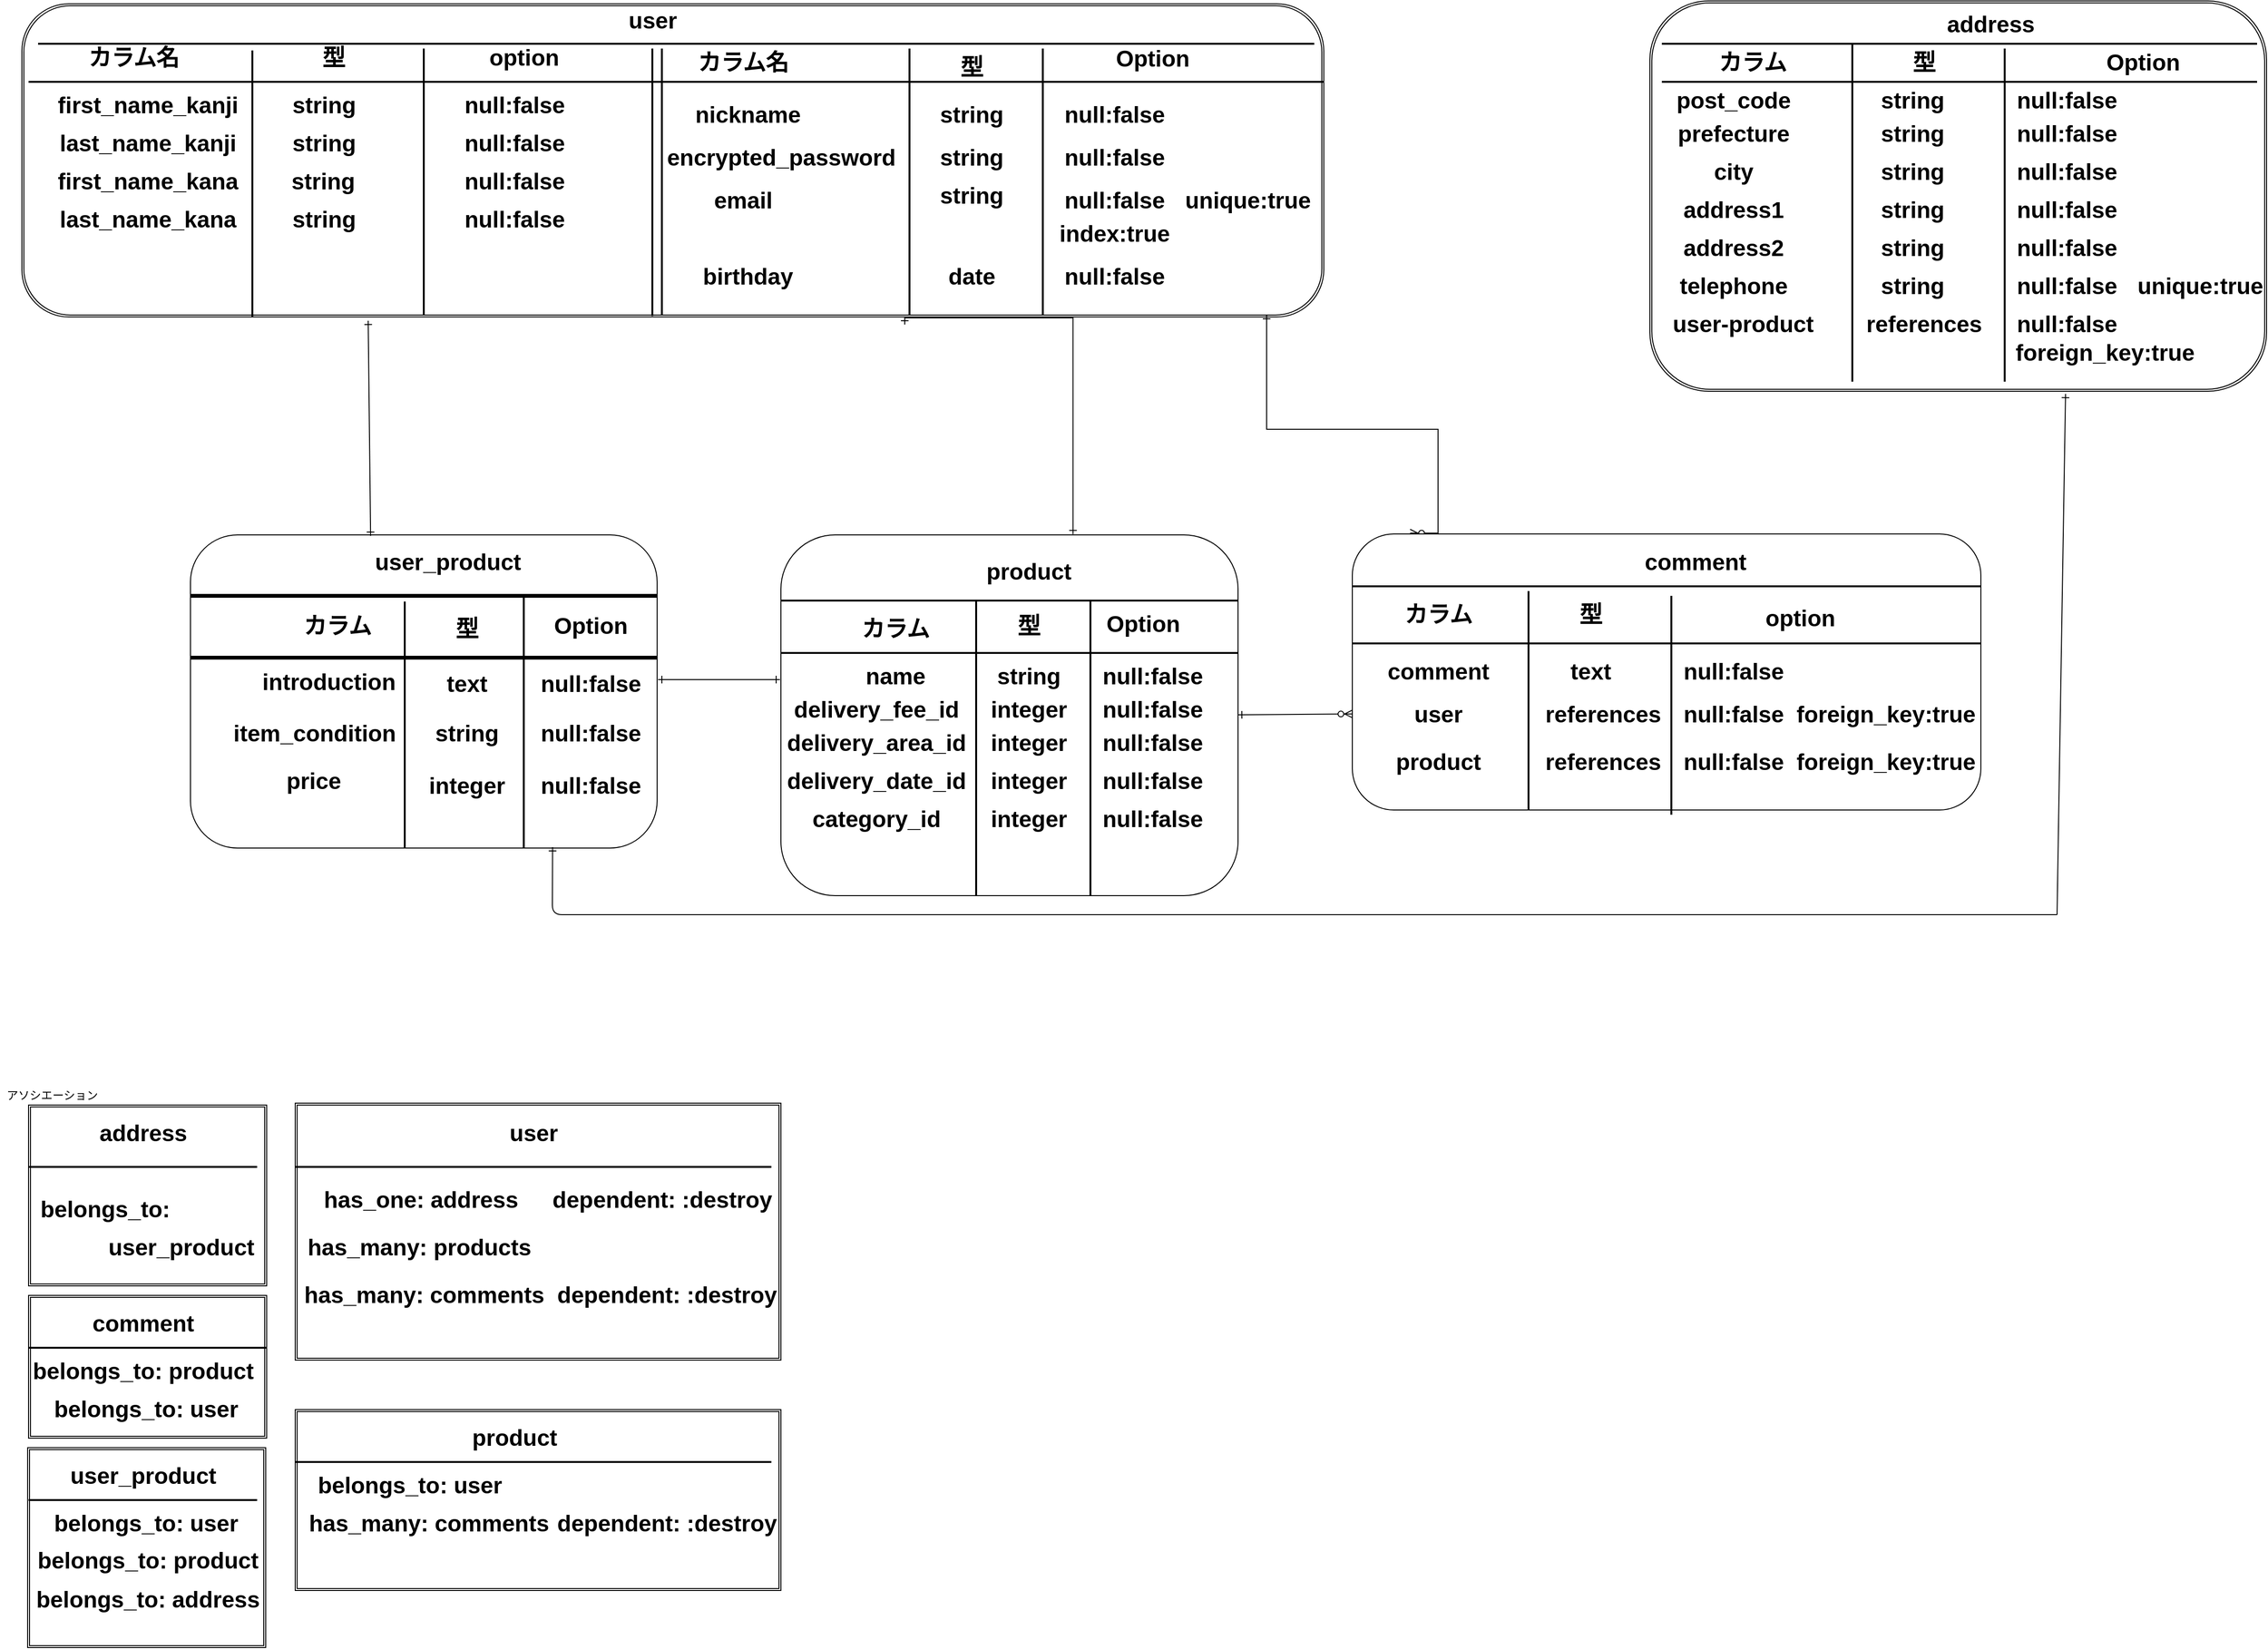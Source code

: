<mxfile version="13.10.0" type="embed">
    <diagram id="647U5bfidk_C5RI7VSOH" name="ページ1">
        <mxGraphModel dx="568" dy="560" grid="1" gridSize="10" guides="1" tooltips="1" connect="0" arrows="0" fold="1" page="1" pageScale="1" pageWidth="827" pageHeight="1169" math="0" shadow="0">
            <root>
                <mxCell id="0"/>
                <mxCell id="1" parent="0"/>
                <mxCell id="357" value="" style="shape=ext;double=1;rounded=0;whiteSpace=wrap;html=1;" parent="1" vertex="1">
                    <mxGeometry x="40" y="1400" width="250" height="150" as="geometry"/>
                </mxCell>
                <mxCell id="343" value="" style="rounded=1;whiteSpace=wrap;html=1;" parent="1" vertex="1">
                    <mxGeometry x="210" y="601" width="490" height="329" as="geometry"/>
                </mxCell>
                <mxCell id="7" style="edgeStyle=none;sketch=0;orthogonalLoop=1;jettySize=auto;html=1;exitX=0.5;exitY=0;exitDx=0;exitDy=0;exitPerimeter=0;" parent="1" edge="1">
                    <mxGeometry relative="1" as="geometry">
                        <mxPoint x="215" y="260" as="sourcePoint"/>
                        <mxPoint x="215" y="260" as="targetPoint"/>
                    </mxGeometry>
                </mxCell>
                <mxCell id="89" value="" style="shape=ext;double=1;rounded=1;whiteSpace=wrap;html=1;" parent="1" vertex="1">
                    <mxGeometry x="33" y="43" width="1367" height="329" as="geometry"/>
                </mxCell>
                <mxCell id="90" value="" style="line;strokeWidth=2;html=1;" parent="1" vertex="1">
                    <mxGeometry x="50" y="80" width="660" height="10" as="geometry"/>
                </mxCell>
                <mxCell id="92" value="first_name_kanji" style="text;strokeColor=none;fillColor=none;html=1;fontSize=24;fontStyle=1;verticalAlign=middle;align=center;" parent="1" vertex="1">
                    <mxGeometry x="60" y="130" width="210" height="40" as="geometry"/>
                </mxCell>
                <mxCell id="94" value="last_name_kanji" style="text;strokeColor=none;fillColor=none;html=1;fontSize=24;fontStyle=1;verticalAlign=middle;align=center;" parent="1" vertex="1">
                    <mxGeometry x="60" y="170" width="210" height="40" as="geometry"/>
                </mxCell>
                <mxCell id="95" value="first_name_kana" style="text;strokeColor=none;fillColor=none;html=1;fontSize=24;fontStyle=1;verticalAlign=middle;align=center;" parent="1" vertex="1">
                    <mxGeometry x="110" y="210" width="110" height="40" as="geometry"/>
                </mxCell>
                <mxCell id="96" value="last_name_kana" style="text;strokeColor=none;fillColor=none;html=1;fontSize=24;fontStyle=1;verticalAlign=middle;align=center;" parent="1" vertex="1">
                    <mxGeometry x="112.5" y="250" width="105" height="40" as="geometry"/>
                </mxCell>
                <mxCell id="97" value="birthday" style="text;strokeColor=none;fillColor=none;html=1;fontSize=24;fontStyle=1;verticalAlign=middle;align=center;" parent="1" vertex="1">
                    <mxGeometry x="745" y="310" width="100" height="40" as="geometry"/>
                </mxCell>
                <mxCell id="102" value="" style="line;strokeWidth=2;html=1;" parent="1" vertex="1">
                    <mxGeometry x="40" y="120" width="1360" height="10" as="geometry"/>
                </mxCell>
                <mxCell id="103" value="" style="line;strokeWidth=2;direction=south;html=1;" parent="1" vertex="1">
                    <mxGeometry x="270" y="92" width="10" height="280" as="geometry"/>
                </mxCell>
                <mxCell id="104" value="カラム名" style="text;strokeColor=none;fillColor=none;html=1;fontSize=24;fontStyle=1;verticalAlign=middle;align=center;" parent="1" vertex="1">
                    <mxGeometry x="100" y="80" width="100" height="40" as="geometry"/>
                </mxCell>
                <mxCell id="106" value="型" style="text;strokeColor=none;fillColor=none;html=1;fontSize=24;fontStyle=1;verticalAlign=middle;align=center;" parent="1" vertex="1">
                    <mxGeometry x="310" y="80" width="100" height="40" as="geometry"/>
                </mxCell>
                <mxCell id="107" value="string" style="text;strokeColor=none;fillColor=none;html=1;fontSize=24;fontStyle=1;verticalAlign=middle;align=center;" parent="1" vertex="1">
                    <mxGeometry x="300" y="130" width="100" height="40" as="geometry"/>
                </mxCell>
                <mxCell id="108" value="string" style="text;strokeColor=none;fillColor=none;html=1;fontSize=24;fontStyle=1;verticalAlign=middle;align=center;" parent="1" vertex="1">
                    <mxGeometry x="300" y="170" width="100" height="40" as="geometry"/>
                </mxCell>
                <mxCell id="109" value="string" style="text;strokeColor=none;fillColor=none;html=1;fontSize=24;fontStyle=1;verticalAlign=middle;align=center;" parent="1" vertex="1">
                    <mxGeometry x="299" y="210" width="100" height="40" as="geometry"/>
                </mxCell>
                <mxCell id="110" value="string" style="text;strokeColor=none;fillColor=none;html=1;fontSize=24;fontStyle=1;verticalAlign=middle;align=center;" parent="1" vertex="1">
                    <mxGeometry x="300" y="250" width="100" height="40" as="geometry"/>
                </mxCell>
                <mxCell id="111" value="date" style="text;strokeColor=none;fillColor=none;html=1;fontSize=24;fontStyle=1;verticalAlign=middle;align=center;" parent="1" vertex="1">
                    <mxGeometry x="980" y="310" width="100" height="40" as="geometry"/>
                </mxCell>
                <mxCell id="117" value="" style="line;strokeWidth=2;direction=south;html=1;" parent="1" vertex="1">
                    <mxGeometry x="450" y="90" width="10" height="280" as="geometry"/>
                </mxCell>
                <mxCell id="119" value="option" style="text;strokeColor=none;fillColor=none;html=1;fontSize=24;fontStyle=1;verticalAlign=middle;align=center;" parent="1" vertex="1">
                    <mxGeometry x="510" y="80" width="100" height="40" as="geometry"/>
                </mxCell>
                <mxCell id="122" value="null:false" style="text;strokeColor=none;fillColor=none;html=1;fontSize=24;fontStyle=1;verticalAlign=middle;align=center;" parent="1" vertex="1">
                    <mxGeometry x="500" y="130" width="100" height="40" as="geometry"/>
                </mxCell>
                <mxCell id="123" value="null:false" style="text;strokeColor=none;fillColor=none;html=1;fontSize=24;fontStyle=1;verticalAlign=middle;align=center;" parent="1" vertex="1">
                    <mxGeometry x="500" y="170" width="100" height="40" as="geometry"/>
                </mxCell>
                <mxCell id="124" value="null:false" style="text;strokeColor=none;fillColor=none;html=1;fontSize=24;fontStyle=1;verticalAlign=middle;align=center;" parent="1" vertex="1">
                    <mxGeometry x="500" y="210" width="100" height="40" as="geometry"/>
                </mxCell>
                <mxCell id="125" value="null:false" style="text;strokeColor=none;fillColor=none;html=1;fontSize=24;fontStyle=1;verticalAlign=middle;align=center;" parent="1" vertex="1">
                    <mxGeometry x="500" y="250" width="100" height="40" as="geometry"/>
                </mxCell>
                <mxCell id="126" value="null:false" style="text;strokeColor=none;fillColor=none;html=1;fontSize=24;fontStyle=1;verticalAlign=middle;align=center;" parent="1" vertex="1">
                    <mxGeometry x="1130" y="310" width="100" height="40" as="geometry"/>
                </mxCell>
                <mxCell id="256" style="edgeStyle=orthogonalEdgeStyle;rounded=0;orthogonalLoop=1;jettySize=auto;html=1;entryX=0.092;entryY=-0.003;entryDx=0;entryDy=0;entryPerimeter=0;startArrow=ERone;startFill=0;endArrow=ERzeroToMany;endFill=1;" parent="1" target="198" edge="1">
                    <mxGeometry relative="1" as="geometry">
                        <mxPoint x="1340" y="370" as="sourcePoint"/>
                        <mxPoint x="1340" y="583.87" as="targetPoint"/>
                        <Array as="points">
                            <mxPoint x="1340" y="490"/>
                            <mxPoint x="1520" y="490"/>
                        </Array>
                    </mxGeometry>
                </mxCell>
                <mxCell id="137" value="" style="line;strokeWidth=2;html=1;" parent="1" vertex="1">
                    <mxGeometry x="710" y="80" width="680" height="10" as="geometry"/>
                </mxCell>
                <mxCell id="138" value="nickname" style="text;strokeColor=none;fillColor=none;html=1;fontSize=24;fontStyle=1;verticalAlign=middle;align=center;" parent="1" vertex="1">
                    <mxGeometry x="745" y="140" width="100" height="40" as="geometry"/>
                </mxCell>
                <mxCell id="140" value="email" style="text;strokeColor=none;fillColor=none;html=1;fontSize=24;fontStyle=1;verticalAlign=middle;align=center;" parent="1" vertex="1">
                    <mxGeometry x="740" y="230" width="100" height="40" as="geometry"/>
                </mxCell>
                <mxCell id="255" style="edgeStyle=orthogonalEdgeStyle;rounded=0;orthogonalLoop=1;jettySize=auto;html=1;entryX=0.639;entryY=-0.002;entryDx=0;entryDy=0;entryPerimeter=0;startArrow=ERone;startFill=0;endArrow=ERone;endFill=0;" parent="1" target="196" edge="1">
                    <mxGeometry relative="1" as="geometry">
                        <mxPoint x="960" y="380" as="sourcePoint"/>
                        <Array as="points">
                            <mxPoint x="960" y="373"/>
                        </Array>
                    </mxGeometry>
                </mxCell>
                <mxCell id="141" value="" style="line;strokeWidth=2;direction=south;html=1;" parent="1" vertex="1">
                    <mxGeometry x="960" y="90" width="10" height="280" as="geometry"/>
                </mxCell>
                <mxCell id="144" value="string" style="text;strokeColor=none;fillColor=none;html=1;fontSize=24;fontStyle=1;verticalAlign=middle;align=center;" parent="1" vertex="1">
                    <mxGeometry x="980" y="140" width="100" height="40" as="geometry"/>
                </mxCell>
                <mxCell id="145" value="string" style="text;strokeColor=none;fillColor=none;html=1;fontSize=24;fontStyle=1;verticalAlign=middle;align=center;" parent="1" vertex="1">
                    <mxGeometry x="980" y="185" width="100" height="40" as="geometry"/>
                </mxCell>
                <mxCell id="146" value="string" style="text;strokeColor=none;fillColor=none;html=1;fontSize=24;fontStyle=1;verticalAlign=middle;align=center;rotation=0;" parent="1" vertex="1">
                    <mxGeometry x="980" y="225" width="100" height="40" as="geometry"/>
                </mxCell>
                <mxCell id="147" value="" style="line;strokeWidth=2;direction=south;html=1;" parent="1" vertex="1">
                    <mxGeometry x="1100" y="90" width="10" height="280" as="geometry"/>
                </mxCell>
                <mxCell id="149" value="null:false" style="text;strokeColor=none;fillColor=none;html=1;fontSize=24;fontStyle=1;verticalAlign=middle;align=center;" parent="1" vertex="1">
                    <mxGeometry x="1130" y="140" width="100" height="40" as="geometry"/>
                </mxCell>
                <mxCell id="151" value="null:false" style="text;strokeColor=none;fillColor=none;html=1;fontSize=24;fontStyle=1;verticalAlign=middle;align=center;" parent="1" vertex="1">
                    <mxGeometry x="1130" y="230" width="100" height="40" as="geometry"/>
                </mxCell>
                <mxCell id="152" value="unique:true" style="text;strokeColor=none;fillColor=none;html=1;fontSize=24;fontStyle=1;verticalAlign=middle;align=center;" parent="1" vertex="1">
                    <mxGeometry x="1270" y="230" width="100" height="40" as="geometry"/>
                </mxCell>
                <mxCell id="153" value="" style="shape=ext;double=1;rounded=1;whiteSpace=wrap;html=1;" parent="1" vertex="1">
                    <mxGeometry x="1742.5" y="40" width="647.5" height="410" as="geometry"/>
                </mxCell>
                <mxCell id="154" value="" style="line;strokeWidth=2;html=1;" parent="1" vertex="1">
                    <mxGeometry x="1755" y="80" width="625" height="10" as="geometry"/>
                </mxCell>
                <mxCell id="155" value="address" style="text;strokeColor=none;fillColor=none;html=1;fontSize=24;fontStyle=1;verticalAlign=middle;align=center;" parent="1" vertex="1">
                    <mxGeometry x="2050" y="45" width="100" height="40" as="geometry"/>
                </mxCell>
                <mxCell id="157" value="" style="line;strokeWidth=2;html=1;" parent="1" vertex="1">
                    <mxGeometry x="1755" y="120" width="625" height="10" as="geometry"/>
                </mxCell>
                <mxCell id="159" value="prefecture" style="text;strokeColor=none;fillColor=none;html=1;fontSize=24;fontStyle=1;verticalAlign=middle;align=center;" parent="1" vertex="1">
                    <mxGeometry x="1780" y="160" width="100" height="40" as="geometry"/>
                </mxCell>
                <mxCell id="160" value="city" style="text;strokeColor=none;fillColor=none;html=1;fontSize=24;fontStyle=1;verticalAlign=middle;align=center;" parent="1" vertex="1">
                    <mxGeometry x="1780" y="200" width="100" height="40" as="geometry"/>
                </mxCell>
                <mxCell id="161" value="address1" style="text;strokeColor=none;fillColor=none;html=1;fontSize=24;fontStyle=1;verticalAlign=middle;align=center;" parent="1" vertex="1">
                    <mxGeometry x="1780" y="240" width="100" height="40" as="geometry"/>
                </mxCell>
                <mxCell id="162" value="address2" style="text;strokeColor=none;fillColor=none;html=1;fontSize=24;fontStyle=1;verticalAlign=middle;align=center;" parent="1" vertex="1">
                    <mxGeometry x="1780" y="280" width="100" height="40" as="geometry"/>
                </mxCell>
                <mxCell id="163" value="telephone" style="text;strokeColor=none;fillColor=none;html=1;fontSize=24;fontStyle=1;verticalAlign=middle;align=center;" parent="1" vertex="1">
                    <mxGeometry x="1780" y="320" width="100" height="40" as="geometry"/>
                </mxCell>
                <mxCell id="164" value="カラム" style="text;strokeColor=none;fillColor=none;html=1;fontSize=24;fontStyle=1;verticalAlign=middle;align=center;" parent="1" vertex="1">
                    <mxGeometry x="1800" y="85" width="100" height="40" as="geometry"/>
                </mxCell>
                <mxCell id="165" value="" style="line;strokeWidth=2;direction=south;html=1;" parent="1" vertex="1">
                    <mxGeometry x="1950" y="85" width="10" height="355" as="geometry"/>
                </mxCell>
                <mxCell id="166" value="型" style="text;strokeColor=none;fillColor=none;html=1;fontSize=24;fontStyle=1;verticalAlign=middle;align=center;" parent="1" vertex="1">
                    <mxGeometry x="1980" y="85" width="100" height="40" as="geometry"/>
                </mxCell>
                <mxCell id="169" value="string" style="text;strokeColor=none;fillColor=none;html=1;fontSize=24;fontStyle=1;verticalAlign=middle;align=center;" parent="1" vertex="1">
                    <mxGeometry x="1968" y="240" width="100" height="40" as="geometry"/>
                </mxCell>
                <mxCell id="170" value="string" style="text;strokeColor=none;fillColor=none;html=1;fontSize=24;fontStyle=1;verticalAlign=middle;align=center;" parent="1" vertex="1">
                    <mxGeometry x="1968" y="160" width="100" height="40" as="geometry"/>
                </mxCell>
                <mxCell id="171" value="string" style="text;strokeColor=none;fillColor=none;html=1;fontSize=24;fontStyle=1;verticalAlign=middle;align=center;" parent="1" vertex="1">
                    <mxGeometry x="1968" y="200" width="100" height="40" as="geometry"/>
                </mxCell>
                <mxCell id="172" value="string" style="text;strokeColor=none;fillColor=none;html=1;fontSize=24;fontStyle=1;verticalAlign=middle;align=center;" parent="1" vertex="1">
                    <mxGeometry x="1968" y="280" width="100" height="40" as="geometry"/>
                </mxCell>
                <mxCell id="174" value="" style="line;strokeWidth=2;direction=south;html=1;" parent="1" vertex="1">
                    <mxGeometry x="2110" y="90" width="10" height="350" as="geometry"/>
                </mxCell>
                <mxCell id="175" value="user-product" style="text;strokeColor=none;fillColor=none;html=1;fontSize=24;fontStyle=1;verticalAlign=middle;align=center;" parent="1" vertex="1">
                    <mxGeometry x="1790" y="360" width="100" height="40" as="geometry"/>
                </mxCell>
                <mxCell id="176" value="references" style="text;strokeColor=none;fillColor=none;html=1;fontSize=24;fontStyle=1;verticalAlign=middle;align=center;" parent="1" vertex="1">
                    <mxGeometry x="1980" y="360" width="100" height="40" as="geometry"/>
                </mxCell>
                <mxCell id="178" value="Option" style="text;strokeColor=none;fillColor=none;html=1;fontSize=24;fontStyle=1;verticalAlign=middle;align=center;" parent="1" vertex="1">
                    <mxGeometry x="2210" y="85" width="100" height="40" as="geometry"/>
                </mxCell>
                <mxCell id="179" value="null:false" style="text;strokeColor=none;fillColor=none;html=1;fontSize=24;fontStyle=1;verticalAlign=middle;align=center;" parent="1" vertex="1">
                    <mxGeometry x="2130" y="125" width="100" height="40" as="geometry"/>
                </mxCell>
                <mxCell id="180" value="null:false" style="text;strokeColor=none;fillColor=none;html=1;fontSize=24;fontStyle=1;verticalAlign=middle;align=center;" parent="1" vertex="1">
                    <mxGeometry x="2130" y="160" width="100" height="40" as="geometry"/>
                </mxCell>
                <mxCell id="181" value="null:false" style="text;strokeColor=none;fillColor=none;html=1;fontSize=24;fontStyle=1;verticalAlign=middle;align=center;" parent="1" vertex="1">
                    <mxGeometry x="2130" y="200" width="100" height="40" as="geometry"/>
                </mxCell>
                <mxCell id="184" value="null:false" style="text;strokeColor=none;fillColor=none;html=1;fontSize=24;fontStyle=1;verticalAlign=middle;align=center;" parent="1" vertex="1">
                    <mxGeometry x="2130" y="360" width="100" height="40" as="geometry"/>
                </mxCell>
                <mxCell id="185" value="unique:true" style="text;strokeColor=none;fillColor=none;html=1;fontSize=24;fontStyle=1;verticalAlign=middle;align=center;" parent="1" vertex="1">
                    <mxGeometry x="2270" y="320" width="100" height="40" as="geometry"/>
                </mxCell>
                <mxCell id="196" value="" style="rounded=1;whiteSpace=wrap;html=1;" parent="1" vertex="1">
                    <mxGeometry x="830" y="601" width="480" height="379" as="geometry"/>
                </mxCell>
                <mxCell id="198" value="" style="rounded=1;whiteSpace=wrap;html=1;" parent="1" vertex="1">
                    <mxGeometry x="1430" y="600" width="660" height="290" as="geometry"/>
                </mxCell>
                <mxCell id="199" value="" style="line;strokeWidth=2;html=1;" parent="1" vertex="1">
                    <mxGeometry x="1430" y="650" width="660" height="10" as="geometry"/>
                </mxCell>
                <mxCell id="200" value="comment" style="text;strokeColor=none;fillColor=none;html=1;fontSize=24;fontStyle=1;verticalAlign=middle;align=center;" parent="1" vertex="1">
                    <mxGeometry x="1740" y="610" width="100" height="40" as="geometry"/>
                </mxCell>
                <mxCell id="201" value="" style="line;strokeWidth=2;html=1;" parent="1" vertex="1">
                    <mxGeometry x="1430" y="710" width="660" height="10" as="geometry"/>
                </mxCell>
                <mxCell id="202" value="カラム" style="text;strokeColor=none;fillColor=none;html=1;fontSize=24;fontStyle=1;verticalAlign=middle;align=center;" parent="1" vertex="1">
                    <mxGeometry x="1470" y="665" width="100" height="40" as="geometry"/>
                </mxCell>
                <mxCell id="203" value="comment" style="text;strokeColor=none;fillColor=none;html=1;fontSize=24;fontStyle=1;verticalAlign=middle;align=center;" parent="1" vertex="1">
                    <mxGeometry x="1470" y="725" width="100" height="40" as="geometry"/>
                </mxCell>
                <mxCell id="204" value="user" style="text;strokeColor=none;fillColor=none;html=1;fontSize=24;fontStyle=1;verticalAlign=middle;align=center;" parent="1" vertex="1">
                    <mxGeometry x="1470" y="770" width="100" height="40" as="geometry"/>
                </mxCell>
                <mxCell id="205" value="product" style="text;strokeColor=none;fillColor=none;html=1;fontSize=24;fontStyle=1;verticalAlign=middle;align=center;" parent="1" vertex="1">
                    <mxGeometry x="1470" y="820" width="100" height="40" as="geometry"/>
                </mxCell>
                <mxCell id="206" value="" style="line;strokeWidth=2;direction=south;html=1;" parent="1" vertex="1">
                    <mxGeometry x="1610" y="660" width="10" height="230" as="geometry"/>
                </mxCell>
                <mxCell id="207" value="型" style="text;strokeColor=none;fillColor=none;html=1;fontSize=24;fontStyle=1;verticalAlign=middle;align=center;" parent="1" vertex="1">
                    <mxGeometry x="1630" y="665" width="100" height="40" as="geometry"/>
                </mxCell>
                <mxCell id="208" value="text" style="text;strokeColor=none;fillColor=none;html=1;fontSize=24;fontStyle=1;verticalAlign=middle;align=center;" parent="1" vertex="1">
                    <mxGeometry x="1630" y="725" width="100" height="40" as="geometry"/>
                </mxCell>
                <mxCell id="209" value="references" style="text;strokeColor=none;fillColor=none;html=1;fontSize=24;fontStyle=1;verticalAlign=middle;align=center;" parent="1" vertex="1">
                    <mxGeometry x="1642.5" y="770" width="100" height="40" as="geometry"/>
                </mxCell>
                <mxCell id="210" value="references" style="text;strokeColor=none;fillColor=none;html=1;fontSize=24;fontStyle=1;verticalAlign=middle;align=center;" parent="1" vertex="1">
                    <mxGeometry x="1642.5" y="820" width="100" height="40" as="geometry"/>
                </mxCell>
                <mxCell id="211" value="" style="line;strokeWidth=2;direction=south;html=1;" parent="1" vertex="1">
                    <mxGeometry x="1760" y="665" width="10" height="230" as="geometry"/>
                </mxCell>
                <mxCell id="212" value="option" style="text;strokeColor=none;fillColor=none;html=1;fontSize=24;fontStyle=1;verticalAlign=middle;align=center;" parent="1" vertex="1">
                    <mxGeometry x="1850" y="669" width="100" height="40" as="geometry"/>
                </mxCell>
                <mxCell id="213" value="null:false" style="text;strokeColor=none;fillColor=none;html=1;fontSize=24;fontStyle=1;verticalAlign=middle;align=center;" parent="1" vertex="1">
                    <mxGeometry x="1780" y="725" width="100" height="40" as="geometry"/>
                </mxCell>
                <mxCell id="214" value="" style="line;strokeWidth=2;html=1;" parent="1" vertex="1">
                    <mxGeometry x="830" y="665" width="480" height="10" as="geometry"/>
                </mxCell>
                <mxCell id="215" value="product" style="text;strokeColor=none;fillColor=none;html=1;fontSize=24;fontStyle=1;verticalAlign=middle;align=center;" parent="1" vertex="1">
                    <mxGeometry x="1040" y="620" width="100" height="40" as="geometry"/>
                </mxCell>
                <mxCell id="216" value="Option" style="text;strokeColor=none;fillColor=none;html=1;fontSize=24;fontStyle=1;verticalAlign=middle;align=center;" parent="1" vertex="1">
                    <mxGeometry x="1160" y="677" width="100" height="35" as="geometry"/>
                </mxCell>
                <mxCell id="217" value="" style="line;strokeWidth=2;html=1;" parent="1" vertex="1">
                    <mxGeometry x="830" y="720" width="480" height="10" as="geometry"/>
                </mxCell>
                <mxCell id="218" value="name" style="text;strokeColor=none;fillColor=none;html=1;fontSize=24;fontStyle=1;verticalAlign=middle;align=center;" parent="1" vertex="1">
                    <mxGeometry x="900" y="730" width="100" height="40" as="geometry"/>
                </mxCell>
                <mxCell id="219" value="introduction" style="text;strokeColor=none;fillColor=none;html=1;fontSize=24;fontStyle=1;verticalAlign=middle;align=center;" parent="1" vertex="1">
                    <mxGeometry x="305" y="735.5" width="100" height="40" as="geometry"/>
                </mxCell>
                <mxCell id="221" value="item_condition" style="text;strokeColor=none;fillColor=none;html=1;fontSize=24;fontStyle=1;verticalAlign=middle;align=center;" parent="1" vertex="1">
                    <mxGeometry x="290" y="790" width="100" height="40" as="geometry"/>
                </mxCell>
                <mxCell id="222" value="category_id" style="text;strokeColor=none;fillColor=none;html=1;fontSize=24;fontStyle=1;verticalAlign=middle;align=center;" parent="1" vertex="1">
                    <mxGeometry x="880" y="880" width="100" height="40" as="geometry"/>
                </mxCell>
                <mxCell id="223" value="delivery_fee_id" style="text;strokeColor=none;fillColor=none;html=1;fontSize=24;fontStyle=1;verticalAlign=middle;align=center;" parent="1" vertex="1">
                    <mxGeometry x="880" y="765" width="100" height="40" as="geometry"/>
                </mxCell>
                <mxCell id="224" value="カラム" style="text;strokeColor=none;fillColor=none;html=1;fontSize=24;fontStyle=1;verticalAlign=middle;align=center;" parent="1" vertex="1">
                    <mxGeometry x="900" y="682" width="100" height="35" as="geometry"/>
                </mxCell>
                <mxCell id="225" value="delivery_area_id" style="text;strokeColor=none;fillColor=none;html=1;fontSize=24;fontStyle=1;verticalAlign=middle;align=center;" parent="1" vertex="1">
                    <mxGeometry x="880" y="800" width="100" height="40" as="geometry"/>
                </mxCell>
                <mxCell id="226" value="price" style="text;strokeColor=none;fillColor=none;html=1;fontSize=24;fontStyle=1;verticalAlign=middle;align=center;" parent="1" vertex="1">
                    <mxGeometry x="289" y="840" width="100" height="40" as="geometry"/>
                </mxCell>
                <mxCell id="229" value="" style="line;strokeWidth=2;direction=south;html=1;" parent="1" vertex="1">
                    <mxGeometry x="1030" y="671" width="10" height="309" as="geometry"/>
                </mxCell>
                <mxCell id="230" value="" style="line;strokeWidth=2;direction=south;html=1;" parent="1" vertex="1">
                    <mxGeometry x="1150" y="671" width="10" height="309" as="geometry"/>
                </mxCell>
                <mxCell id="231" value="型" style="text;strokeColor=none;fillColor=none;html=1;fontSize=24;fontStyle=1;verticalAlign=middle;align=center;" parent="1" vertex="1">
                    <mxGeometry x="1040" y="677" width="100" height="40" as="geometry"/>
                </mxCell>
                <mxCell id="232" value="string" style="text;strokeColor=none;fillColor=none;html=1;fontSize=24;fontStyle=1;verticalAlign=middle;align=center;" parent="1" vertex="1">
                    <mxGeometry x="1040" y="730" width="100" height="40" as="geometry"/>
                </mxCell>
                <mxCell id="233" value="text" style="text;strokeColor=none;fillColor=none;html=1;fontSize=24;fontStyle=1;verticalAlign=middle;align=center;" parent="1" vertex="1">
                    <mxGeometry x="450" y="738" width="100" height="40" as="geometry"/>
                </mxCell>
                <mxCell id="235" value="string" style="text;strokeColor=none;fillColor=none;html=1;fontSize=24;fontStyle=1;verticalAlign=middle;align=center;" parent="1" vertex="1">
                    <mxGeometry x="450" y="790" width="100" height="40" as="geometry"/>
                </mxCell>
                <mxCell id="241" value="integer" style="text;strokeColor=none;fillColor=none;html=1;fontSize=24;fontStyle=1;verticalAlign=middle;align=center;" parent="1" vertex="1">
                    <mxGeometry x="450" y="845" width="100" height="40" as="geometry"/>
                </mxCell>
                <mxCell id="243" value="null:false" style="text;strokeColor=none;fillColor=none;html=1;fontSize=24;fontStyle=1;verticalAlign=middle;align=center;" parent="1" vertex="1">
                    <mxGeometry x="1170" y="730" width="100" height="40" as="geometry"/>
                </mxCell>
                <mxCell id="244" value="null:false" style="text;strokeColor=none;fillColor=none;html=1;fontSize=24;fontStyle=1;verticalAlign=middle;align=center;" parent="1" vertex="1">
                    <mxGeometry x="1170" y="765" width="100" height="40" as="geometry"/>
                </mxCell>
                <mxCell id="245" value="null:false" style="text;strokeColor=none;fillColor=none;html=1;fontSize=24;fontStyle=1;verticalAlign=middle;align=center;" parent="1" vertex="1">
                    <mxGeometry x="580" y="850" width="100" height="30" as="geometry"/>
                </mxCell>
                <mxCell id="246" value="null:false" style="text;strokeColor=none;fillColor=none;html=1;fontSize=24;fontStyle=1;verticalAlign=middle;align=center;" parent="1" vertex="1">
                    <mxGeometry x="1170" y="800" width="100" height="40" as="geometry"/>
                </mxCell>
                <mxCell id="248" value="null:false" style="text;strokeColor=none;fillColor=none;html=1;fontSize=24;fontStyle=1;verticalAlign=middle;align=center;" parent="1" vertex="1">
                    <mxGeometry x="580" y="790" width="100" height="40" as="geometry"/>
                </mxCell>
                <mxCell id="249" value="null:false" style="text;strokeColor=none;fillColor=none;html=1;fontSize=24;fontStyle=1;verticalAlign=middle;align=center;" parent="1" vertex="1">
                    <mxGeometry x="1170" y="880" width="100" height="40" as="geometry"/>
                </mxCell>
                <mxCell id="252" value="null:false" style="text;strokeColor=none;fillColor=none;html=1;fontSize=24;fontStyle=1;verticalAlign=middle;align=center;" parent="1" vertex="1">
                    <mxGeometry x="580" y="738" width="100" height="40" as="geometry"/>
                </mxCell>
                <mxCell id="258" value="null:false" style="text;strokeColor=none;fillColor=none;html=1;fontSize=24;fontStyle=1;verticalAlign=middle;align=center;" parent="1" vertex="1">
                    <mxGeometry x="1780" y="770" width="100" height="40" as="geometry"/>
                </mxCell>
                <mxCell id="259" value="null:false" style="text;strokeColor=none;fillColor=none;html=1;fontSize=24;fontStyle=1;verticalAlign=middle;align=center;" parent="1" vertex="1">
                    <mxGeometry x="1780" y="820" width="100" height="40" as="geometry"/>
                </mxCell>
                <mxCell id="260" value="foreign_key:true" style="text;strokeColor=none;fillColor=none;html=1;fontSize=24;fontStyle=1;verticalAlign=middle;align=center;" parent="1" vertex="1">
                    <mxGeometry x="1940" y="770" width="100" height="40" as="geometry"/>
                </mxCell>
                <mxCell id="261" value="foreign_key:true" style="text;strokeColor=none;fillColor=none;html=1;fontSize=24;fontStyle=1;verticalAlign=middle;align=center;" parent="1" vertex="1">
                    <mxGeometry x="1940" y="820" width="100" height="40" as="geometry"/>
                </mxCell>
                <mxCell id="262" value="index:true" style="text;strokeColor=none;fillColor=none;html=1;fontSize=24;fontStyle=1;verticalAlign=middle;align=center;" parent="1" vertex="1">
                    <mxGeometry x="1130" y="265" width="100" height="40" as="geometry"/>
                </mxCell>
                <mxCell id="265" value="foreign_key:true" style="text;strokeColor=none;fillColor=none;html=1;fontSize=24;fontStyle=1;verticalAlign=middle;align=center;" parent="1" vertex="1">
                    <mxGeometry x="2170" y="390" width="100" height="40" as="geometry"/>
                </mxCell>
                <mxCell id="266" value="post_code" style="text;strokeColor=none;fillColor=none;html=1;fontSize=24;fontStyle=1;verticalAlign=middle;align=center;" parent="1" vertex="1">
                    <mxGeometry x="1780" y="125" width="100" height="40" as="geometry"/>
                </mxCell>
                <mxCell id="270" value="アソシエーション" style="text;html=1;strokeColor=none;fillColor=none;align=center;verticalAlign=middle;whiteSpace=wrap;rounded=0;" parent="1" vertex="1">
                    <mxGeometry x="10" y="1180" width="110" height="20" as="geometry"/>
                </mxCell>
                <mxCell id="296" value="" style="shape=ext;double=1;rounded=0;whiteSpace=wrap;html=1;" parent="1" vertex="1">
                    <mxGeometry x="40" y="1200" width="250" height="190" as="geometry"/>
                </mxCell>
                <mxCell id="297" value="address" style="text;strokeColor=none;fillColor=none;html=1;fontSize=24;fontStyle=1;verticalAlign=middle;align=center;" parent="1" vertex="1">
                    <mxGeometry x="110" y="1210" width="100" height="40" as="geometry"/>
                </mxCell>
                <mxCell id="298" value="" style="line;strokeWidth=2;html=1;" parent="1" vertex="1">
                    <mxGeometry x="40" y="1260" width="240" height="10" as="geometry"/>
                </mxCell>
                <mxCell id="300" value="" style="shape=ext;double=1;rounded=0;whiteSpace=wrap;html=1;" parent="1" vertex="1">
                    <mxGeometry x="39" y="1560" width="250" height="210" as="geometry"/>
                </mxCell>
                <mxCell id="301" value="comment" style="text;strokeColor=none;fillColor=none;html=1;fontSize=24;fontStyle=1;verticalAlign=middle;align=center;" parent="1" vertex="1">
                    <mxGeometry x="110" y="1410" width="100" height="40" as="geometry"/>
                </mxCell>
                <mxCell id="302" value="" style="line;strokeWidth=2;html=1;" parent="1" vertex="1">
                    <mxGeometry x="40" y="1450" width="250" height="10" as="geometry"/>
                </mxCell>
                <mxCell id="303" value="belongs_to: user" style="text;strokeColor=none;fillColor=none;html=1;fontSize=24;fontStyle=1;verticalAlign=middle;align=center;" parent="1" vertex="1">
                    <mxGeometry x="112.5" y="1500" width="100" height="40" as="geometry"/>
                </mxCell>
                <mxCell id="304" value="belongs_to: product" style="text;strokeColor=none;fillColor=none;html=1;fontSize=24;fontStyle=1;verticalAlign=middle;align=center;" parent="1" vertex="1">
                    <mxGeometry x="110" y="1460" width="100" height="40" as="geometry"/>
                </mxCell>
                <mxCell id="305" value="" style="shape=ext;double=1;rounded=0;whiteSpace=wrap;html=1;" parent="1" vertex="1">
                    <mxGeometry x="320" y="1198" width="510" height="270" as="geometry"/>
                </mxCell>
                <mxCell id="306" value="user" style="text;strokeColor=none;fillColor=none;html=1;fontSize=24;fontStyle=1;verticalAlign=middle;align=center;" parent="1" vertex="1">
                    <mxGeometry x="520" y="1210" width="100" height="40" as="geometry"/>
                </mxCell>
                <mxCell id="307" value="" style="line;strokeWidth=2;html=1;" parent="1" vertex="1">
                    <mxGeometry x="320" y="1260" width="500" height="10" as="geometry"/>
                </mxCell>
                <mxCell id="310" value="has_one: address&amp;nbsp;" style="text;strokeColor=none;fillColor=none;html=1;fontSize=24;fontStyle=1;verticalAlign=middle;align=center;" parent="1" vertex="1">
                    <mxGeometry x="405" y="1280" width="100" height="40" as="geometry"/>
                </mxCell>
                <mxCell id="319" value="has_many: products" style="text;strokeColor=none;fillColor=none;html=1;fontSize=24;fontStyle=1;verticalAlign=middle;align=center;" parent="1" vertex="1">
                    <mxGeometry x="400" y="1330" width="100" height="40" as="geometry"/>
                </mxCell>
                <mxCell id="320" value="has_many: comments" style="text;strokeColor=none;fillColor=none;html=1;fontSize=24;fontStyle=1;verticalAlign=middle;align=center;" parent="1" vertex="1">
                    <mxGeometry x="405" y="1380" width="100" height="40" as="geometry"/>
                </mxCell>
                <mxCell id="321" value="" style="shape=ext;double=1;rounded=0;whiteSpace=wrap;html=1;" parent="1" vertex="1">
                    <mxGeometry x="320" y="1520" width="510" height="190" as="geometry"/>
                </mxCell>
                <mxCell id="323" value="dependent: :destroy" style="text;strokeColor=none;fillColor=none;html=1;fontSize=24;fontStyle=1;verticalAlign=middle;align=center;" parent="1" vertex="1">
                    <mxGeometry x="655" y="1280" width="100" height="40" as="geometry"/>
                </mxCell>
                <mxCell id="324" value="dependent: :destroy" style="text;strokeColor=none;fillColor=none;html=1;fontSize=24;fontStyle=1;verticalAlign=middle;align=center;" parent="1" vertex="1">
                    <mxGeometry x="660" y="1380" width="100" height="40" as="geometry"/>
                </mxCell>
                <mxCell id="325" value="product" style="text;strokeColor=none;fillColor=none;html=1;fontSize=24;fontStyle=1;verticalAlign=middle;align=center;" parent="1" vertex="1">
                    <mxGeometry x="500" y="1530" width="100" height="40" as="geometry"/>
                </mxCell>
                <mxCell id="326" value="" style="line;strokeWidth=2;html=1;" parent="1" vertex="1">
                    <mxGeometry x="320" y="1570" width="500" height="10" as="geometry"/>
                </mxCell>
                <mxCell id="327" value="belongs_to: user" style="text;strokeColor=none;fillColor=none;html=1;fontSize=24;fontStyle=1;verticalAlign=middle;align=center;" parent="1" vertex="1">
                    <mxGeometry x="390" y="1580" width="100" height="40" as="geometry"/>
                </mxCell>
                <mxCell id="328" value="has_many: comments" style="text;strokeColor=none;fillColor=none;html=1;fontSize=24;fontStyle=1;verticalAlign=middle;align=center;" parent="1" vertex="1">
                    <mxGeometry x="410" y="1620" width="100" height="40" as="geometry"/>
                </mxCell>
                <mxCell id="329" value="dependent: :destroy" style="text;strokeColor=none;fillColor=none;html=1;fontSize=24;fontStyle=1;verticalAlign=middle;align=center;" parent="1" vertex="1">
                    <mxGeometry x="660" y="1620" width="100" height="40" as="geometry"/>
                </mxCell>
                <mxCell id="330" value="user" style="text;strokeColor=none;fillColor=none;html=1;fontSize=24;fontStyle=1;verticalAlign=middle;align=center;" parent="1" vertex="1">
                    <mxGeometry x="645" y="41" width="100" height="40" as="geometry"/>
                </mxCell>
                <mxCell id="332" value="" style="line;strokeWidth=2;direction=south;html=1;" parent="1" vertex="1">
                    <mxGeometry x="690" y="90" width="10" height="281" as="geometry"/>
                </mxCell>
                <mxCell id="333" value="" style="line;strokeWidth=2;direction=south;html=1;" parent="1" vertex="1">
                    <mxGeometry x="700" y="90" width="10" height="280" as="geometry"/>
                </mxCell>
                <mxCell id="334" value="カラム名" style="text;strokeColor=none;fillColor=none;html=1;fontSize=24;fontStyle=1;verticalAlign=middle;align=center;" parent="1" vertex="1">
                    <mxGeometry x="740" y="85" width="100" height="40" as="geometry"/>
                </mxCell>
                <mxCell id="335" value="encrypted_password" style="text;strokeColor=none;fillColor=none;html=1;fontSize=24;fontStyle=1;verticalAlign=middle;align=center;" parent="1" vertex="1">
                    <mxGeometry x="780" y="180" width="100" height="50" as="geometry"/>
                </mxCell>
                <mxCell id="336" value="型" style="text;strokeColor=none;fillColor=none;html=1;fontSize=24;fontStyle=1;verticalAlign=middle;align=center;" parent="1" vertex="1">
                    <mxGeometry x="980" y="90" width="100" height="40" as="geometry"/>
                </mxCell>
                <mxCell id="337" value="Option" style="text;strokeColor=none;fillColor=none;html=1;fontSize=24;fontStyle=1;verticalAlign=middle;align=center;" parent="1" vertex="1">
                    <mxGeometry x="1170" y="81" width="100" height="40" as="geometry"/>
                </mxCell>
                <mxCell id="338" value="null:false" style="text;strokeColor=none;fillColor=none;html=1;fontSize=24;fontStyle=1;verticalAlign=middle;align=center;" parent="1" vertex="1">
                    <mxGeometry x="1130" y="185" width="100" height="40" as="geometry"/>
                </mxCell>
                <mxCell id="340" value="integer" style="text;strokeColor=none;fillColor=none;html=1;fontSize=24;fontStyle=1;verticalAlign=middle;align=center;" parent="1" vertex="1">
                    <mxGeometry x="1040" y="880" width="100" height="40" as="geometry"/>
                </mxCell>
                <mxCell id="341" value="integer" style="text;strokeColor=none;fillColor=none;html=1;fontSize=24;fontStyle=1;verticalAlign=middle;align=center;" parent="1" vertex="1">
                    <mxGeometry x="1040" y="765" width="100" height="40" as="geometry"/>
                </mxCell>
                <mxCell id="342" value="integer" style="text;strokeColor=none;fillColor=none;html=1;fontSize=24;fontStyle=1;verticalAlign=middle;align=center;" parent="1" vertex="1">
                    <mxGeometry x="1040" y="840" width="100" height="40" as="geometry"/>
                </mxCell>
                <mxCell id="344" value="user_product" style="text;strokeColor=none;fillColor=none;html=1;fontSize=24;fontStyle=1;verticalAlign=middle;align=center;" parent="1" vertex="1">
                    <mxGeometry x="430" y="610" width="100" height="40" as="geometry"/>
                </mxCell>
                <mxCell id="345" value="" style="line;strokeWidth=4;html=1;perimeter=backbonePerimeter;points=[];outlineConnect=0;" parent="1" vertex="1">
                    <mxGeometry x="210" y="660" width="490" height="10" as="geometry"/>
                </mxCell>
                <mxCell id="346" value="" style="line;strokeWidth=4;html=1;perimeter=backbonePerimeter;points=[];outlineConnect=0;" parent="1" vertex="1">
                    <mxGeometry x="210" y="725" width="490" height="10" as="geometry"/>
                </mxCell>
                <mxCell id="347" value="カラム" style="text;strokeColor=none;fillColor=none;html=1;fontSize=24;fontStyle=1;verticalAlign=middle;align=center;" parent="1" vertex="1">
                    <mxGeometry x="314" y="677" width="100" height="40" as="geometry"/>
                </mxCell>
                <mxCell id="228" value="delivery_date_id" style="text;strokeColor=none;fillColor=none;html=1;fontSize=24;fontStyle=1;verticalAlign=middle;align=center;" parent="1" vertex="1">
                    <mxGeometry x="880" y="840" width="100" height="40" as="geometry"/>
                </mxCell>
                <mxCell id="349" value="" style="line;strokeWidth=2;direction=south;html=1;" parent="1" vertex="1">
                    <mxGeometry x="430" y="671" width="10" height="259" as="geometry"/>
                </mxCell>
                <mxCell id="350" value="" style="line;strokeWidth=2;direction=south;html=1;" parent="1" vertex="1">
                    <mxGeometry x="555" y="665" width="10" height="265" as="geometry"/>
                </mxCell>
                <mxCell id="351" value="型" style="text;strokeColor=none;fillColor=none;html=1;fontSize=24;fontStyle=1;verticalAlign=middle;align=center;" parent="1" vertex="1">
                    <mxGeometry x="450" y="680" width="100" height="40" as="geometry"/>
                </mxCell>
                <mxCell id="352" value="Option" style="text;strokeColor=none;fillColor=none;html=1;fontSize=24;fontStyle=1;verticalAlign=middle;align=center;" parent="1" vertex="1">
                    <mxGeometry x="580" y="677" width="100" height="40" as="geometry"/>
                </mxCell>
                <mxCell id="355" value="" style="endArrow=ERone;html=1;entryX=0.266;entryY=1.012;entryDx=0;entryDy=0;entryPerimeter=0;startArrow=ERone;startFill=0;endFill=0;exitX=0.386;exitY=0.003;exitDx=0;exitDy=0;exitPerimeter=0;" parent="1" source="343" target="89" edge="1">
                    <mxGeometry width="50" height="50" relative="1" as="geometry">
                        <mxPoint x="220" y="600" as="sourcePoint"/>
                        <mxPoint x="270" y="530" as="targetPoint"/>
                        <Array as="points"/>
                    </mxGeometry>
                </mxCell>
                <mxCell id="358" value="user_product" style="text;strokeColor=none;fillColor=none;html=1;fontSize=24;fontStyle=1;verticalAlign=middle;align=center;" parent="1" vertex="1">
                    <mxGeometry x="110" y="1570" width="100" height="40" as="geometry"/>
                </mxCell>
                <mxCell id="359" value="" style="line;strokeWidth=2;html=1;" parent="1" vertex="1">
                    <mxGeometry x="40" y="1610" width="240" height="10" as="geometry"/>
                </mxCell>
                <mxCell id="360" value="belongs_to: user" style="text;strokeColor=none;fillColor=none;html=1;fontSize=24;fontStyle=1;verticalAlign=middle;align=center;" parent="1" vertex="1">
                    <mxGeometry x="112.5" y="1620" width="100" height="40" as="geometry"/>
                </mxCell>
                <mxCell id="361" value="belongs_to: product" style="text;strokeColor=none;fillColor=none;html=1;fontSize=24;fontStyle=1;verticalAlign=middle;align=center;" parent="1" vertex="1">
                    <mxGeometry x="115" y="1659" width="100" height="40" as="geometry"/>
                </mxCell>
                <mxCell id="370" value="" style="endArrow=ERone;html=1;startArrow=ERone;startFill=0;endFill=0;" parent="1" edge="1">
                    <mxGeometry width="50" height="50" relative="1" as="geometry">
                        <mxPoint x="701" y="753" as="sourcePoint"/>
                        <mxPoint x="829" y="753" as="targetPoint"/>
                    </mxGeometry>
                </mxCell>
                <mxCell id="371" value="" style="endArrow=ERzeroToMany;html=1;entryX=0;entryY=0.652;entryDx=0;entryDy=0;entryPerimeter=0;startArrow=ERone;startFill=0;endFill=1;" parent="1" target="198" edge="1">
                    <mxGeometry width="50" height="50" relative="1" as="geometry">
                        <mxPoint x="1310" y="790" as="sourcePoint"/>
                        <mxPoint x="1360" y="740" as="targetPoint"/>
                    </mxGeometry>
                </mxCell>
                <mxCell id="372" value="string" style="text;strokeColor=none;fillColor=none;html=1;fontSize=24;fontStyle=1;verticalAlign=middle;align=center;" parent="1" vertex="1">
                    <mxGeometry x="1968" y="125" width="100" height="40" as="geometry"/>
                </mxCell>
                <mxCell id="373" value="string" style="text;strokeColor=none;fillColor=none;html=1;fontSize=24;fontStyle=1;verticalAlign=middle;align=center;" parent="1" vertex="1">
                    <mxGeometry x="1968" y="320" width="100" height="40" as="geometry"/>
                </mxCell>
                <mxCell id="374" value="null:false" style="text;strokeColor=none;fillColor=none;html=1;fontSize=24;fontStyle=1;verticalAlign=middle;align=center;" parent="1" vertex="1">
                    <mxGeometry x="2130" y="320" width="100" height="40" as="geometry"/>
                </mxCell>
                <mxCell id="375" value="null:false" style="text;strokeColor=none;fillColor=none;html=1;fontSize=24;fontStyle=1;verticalAlign=middle;align=center;" parent="1" vertex="1">
                    <mxGeometry x="2130" y="240" width="100" height="40" as="geometry"/>
                </mxCell>
                <mxCell id="376" value="null:false" style="text;strokeColor=none;fillColor=none;html=1;fontSize=24;fontStyle=1;verticalAlign=middle;align=center;" parent="1" vertex="1">
                    <mxGeometry x="2130" y="280" width="100" height="40" as="geometry"/>
                </mxCell>
                <mxCell id="377" value="" style="endArrow=ERone;html=1;entryX=0.674;entryY=1.007;entryDx=0;entryDy=0;entryPerimeter=0;endFill=0;" parent="1" target="153" edge="1">
                    <mxGeometry width="50" height="50" relative="1" as="geometry">
                        <mxPoint x="2170" y="1000" as="sourcePoint"/>
                        <mxPoint x="2160" y="470" as="targetPoint"/>
                    </mxGeometry>
                </mxCell>
                <mxCell id="381" value="belongs_to:" style="text;strokeColor=none;fillColor=none;html=1;fontSize=24;fontStyle=1;verticalAlign=middle;align=center;" parent="1" vertex="1">
                    <mxGeometry x="70" y="1290" width="100" height="40" as="geometry"/>
                </mxCell>
                <mxCell id="382" value="user_product" style="text;strokeColor=none;fillColor=none;html=1;fontSize=24;fontStyle=1;verticalAlign=middle;align=center;" parent="1" vertex="1">
                    <mxGeometry x="150" y="1330" width="100" height="40" as="geometry"/>
                </mxCell>
                <mxCell id="383" value="belongs_to: address" style="text;strokeColor=none;fillColor=none;html=1;fontSize=24;fontStyle=1;verticalAlign=middle;align=center;" parent="1" vertex="1">
                    <mxGeometry x="115" y="1700" width="100" height="40" as="geometry"/>
                </mxCell>
                <mxCell id="339" value="integer" style="text;strokeColor=none;fillColor=none;html=1;fontSize=24;fontStyle=1;verticalAlign=middle;align=center;" parent="1" vertex="1">
                    <mxGeometry x="1040" y="800" width="100" height="40" as="geometry"/>
                </mxCell>
                <mxCell id="384" value="" style="endArrow=ERone;html=1;endFill=0;entryX=0.776;entryY=0.997;entryDx=0;entryDy=0;entryPerimeter=0;" edge="1" parent="1" target="343">
                    <mxGeometry width="50" height="50" relative="1" as="geometry">
                        <mxPoint x="2170" y="1000" as="sourcePoint"/>
                        <mxPoint x="590" y="930" as="targetPoint"/>
                        <Array as="points">
                            <mxPoint x="790" y="1000"/>
                            <mxPoint x="590" y="1000"/>
                        </Array>
                    </mxGeometry>
                </mxCell>
                <mxCell id="385" value="null:false" style="text;strokeColor=none;fillColor=none;html=1;fontSize=24;fontStyle=1;verticalAlign=middle;align=center;" vertex="1" parent="1">
                    <mxGeometry x="1170" y="840" width="100" height="40" as="geometry"/>
                </mxCell>
            </root>
        </mxGraphModel>
    </diagram>
</mxfile>
